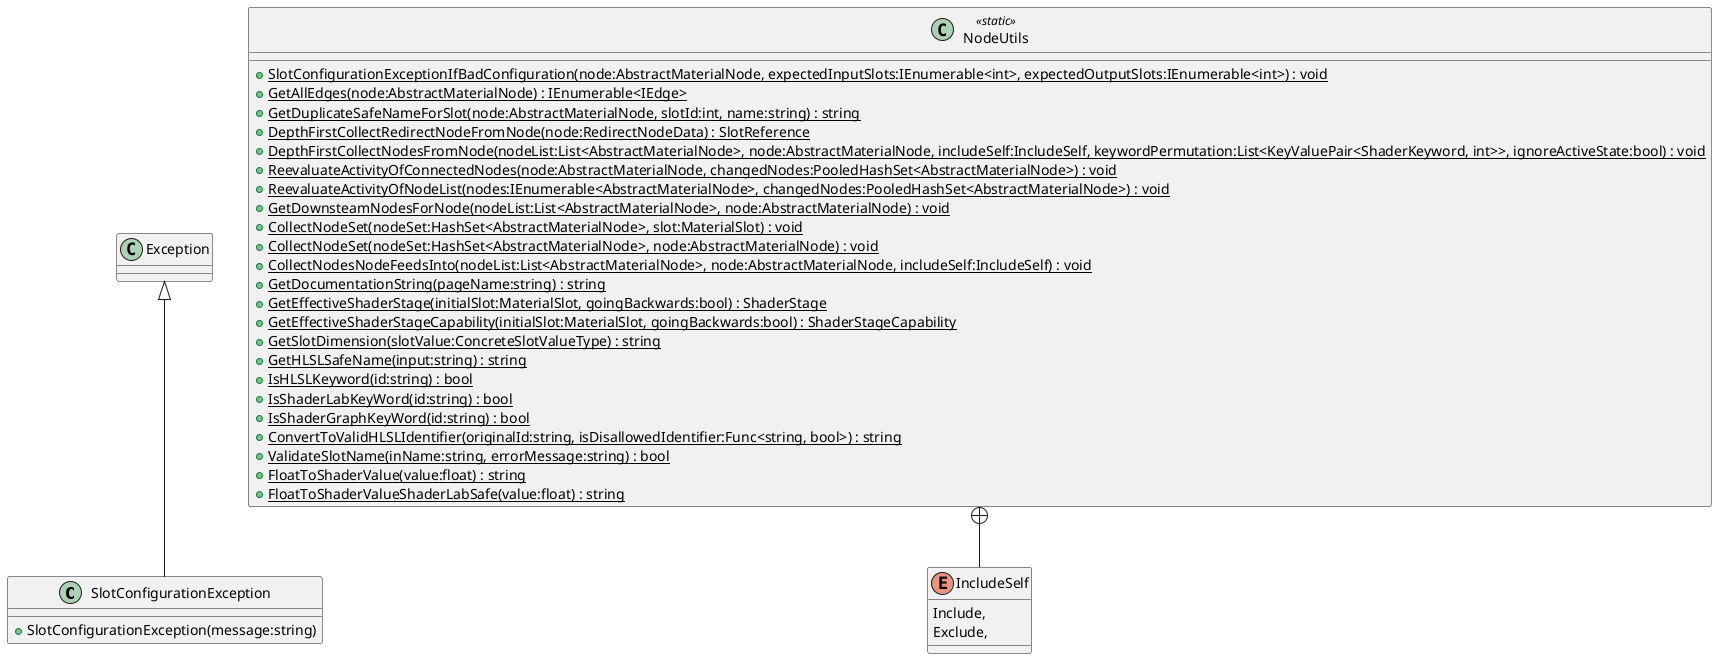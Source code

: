 @startuml
class SlotConfigurationException {
    + SlotConfigurationException(message:string)
}
class NodeUtils <<static>> {
    + {static} SlotConfigurationExceptionIfBadConfiguration(node:AbstractMaterialNode, expectedInputSlots:IEnumerable<int>, expectedOutputSlots:IEnumerable<int>) : void
    + {static} GetAllEdges(node:AbstractMaterialNode) : IEnumerable<IEdge>
    + {static} GetDuplicateSafeNameForSlot(node:AbstractMaterialNode, slotId:int, name:string) : string
    + {static} DepthFirstCollectRedirectNodeFromNode(node:RedirectNodeData) : SlotReference
    + {static} DepthFirstCollectNodesFromNode(nodeList:List<AbstractMaterialNode>, node:AbstractMaterialNode, includeSelf:IncludeSelf, keywordPermutation:List<KeyValuePair<ShaderKeyword, int>>, ignoreActiveState:bool) : void
    + {static} ReevaluateActivityOfConnectedNodes(node:AbstractMaterialNode, changedNodes:PooledHashSet<AbstractMaterialNode>) : void
    + {static} ReevaluateActivityOfNodeList(nodes:IEnumerable<AbstractMaterialNode>, changedNodes:PooledHashSet<AbstractMaterialNode>) : void
    + {static} GetDownsteamNodesForNode(nodeList:List<AbstractMaterialNode>, node:AbstractMaterialNode) : void
    + {static} CollectNodeSet(nodeSet:HashSet<AbstractMaterialNode>, slot:MaterialSlot) : void
    + {static} CollectNodeSet(nodeSet:HashSet<AbstractMaterialNode>, node:AbstractMaterialNode) : void
    + {static} CollectNodesNodeFeedsInto(nodeList:List<AbstractMaterialNode>, node:AbstractMaterialNode, includeSelf:IncludeSelf) : void
    + {static} GetDocumentationString(pageName:string) : string
    + {static} GetEffectiveShaderStage(initialSlot:MaterialSlot, goingBackwards:bool) : ShaderStage
    + {static} GetEffectiveShaderStageCapability(initialSlot:MaterialSlot, goingBackwards:bool) : ShaderStageCapability
    + {static} GetSlotDimension(slotValue:ConcreteSlotValueType) : string
    + {static} GetHLSLSafeName(input:string) : string
    + {static} IsHLSLKeyword(id:string) : bool
    + {static} IsShaderLabKeyWord(id:string) : bool
    + {static} IsShaderGraphKeyWord(id:string) : bool
    + {static} ConvertToValidHLSLIdentifier(originalId:string, isDisallowedIdentifier:Func<string, bool>) : string
    + {static} ValidateSlotName(inName:string, errorMessage:string) : bool
    + {static} FloatToShaderValue(value:float) : string
    + {static} FloatToShaderValueShaderLabSafe(value:float) : string
}
enum IncludeSelf {
    Include,
    Exclude,
}
Exception <|-- SlotConfigurationException
NodeUtils +-- IncludeSelf
@enduml
